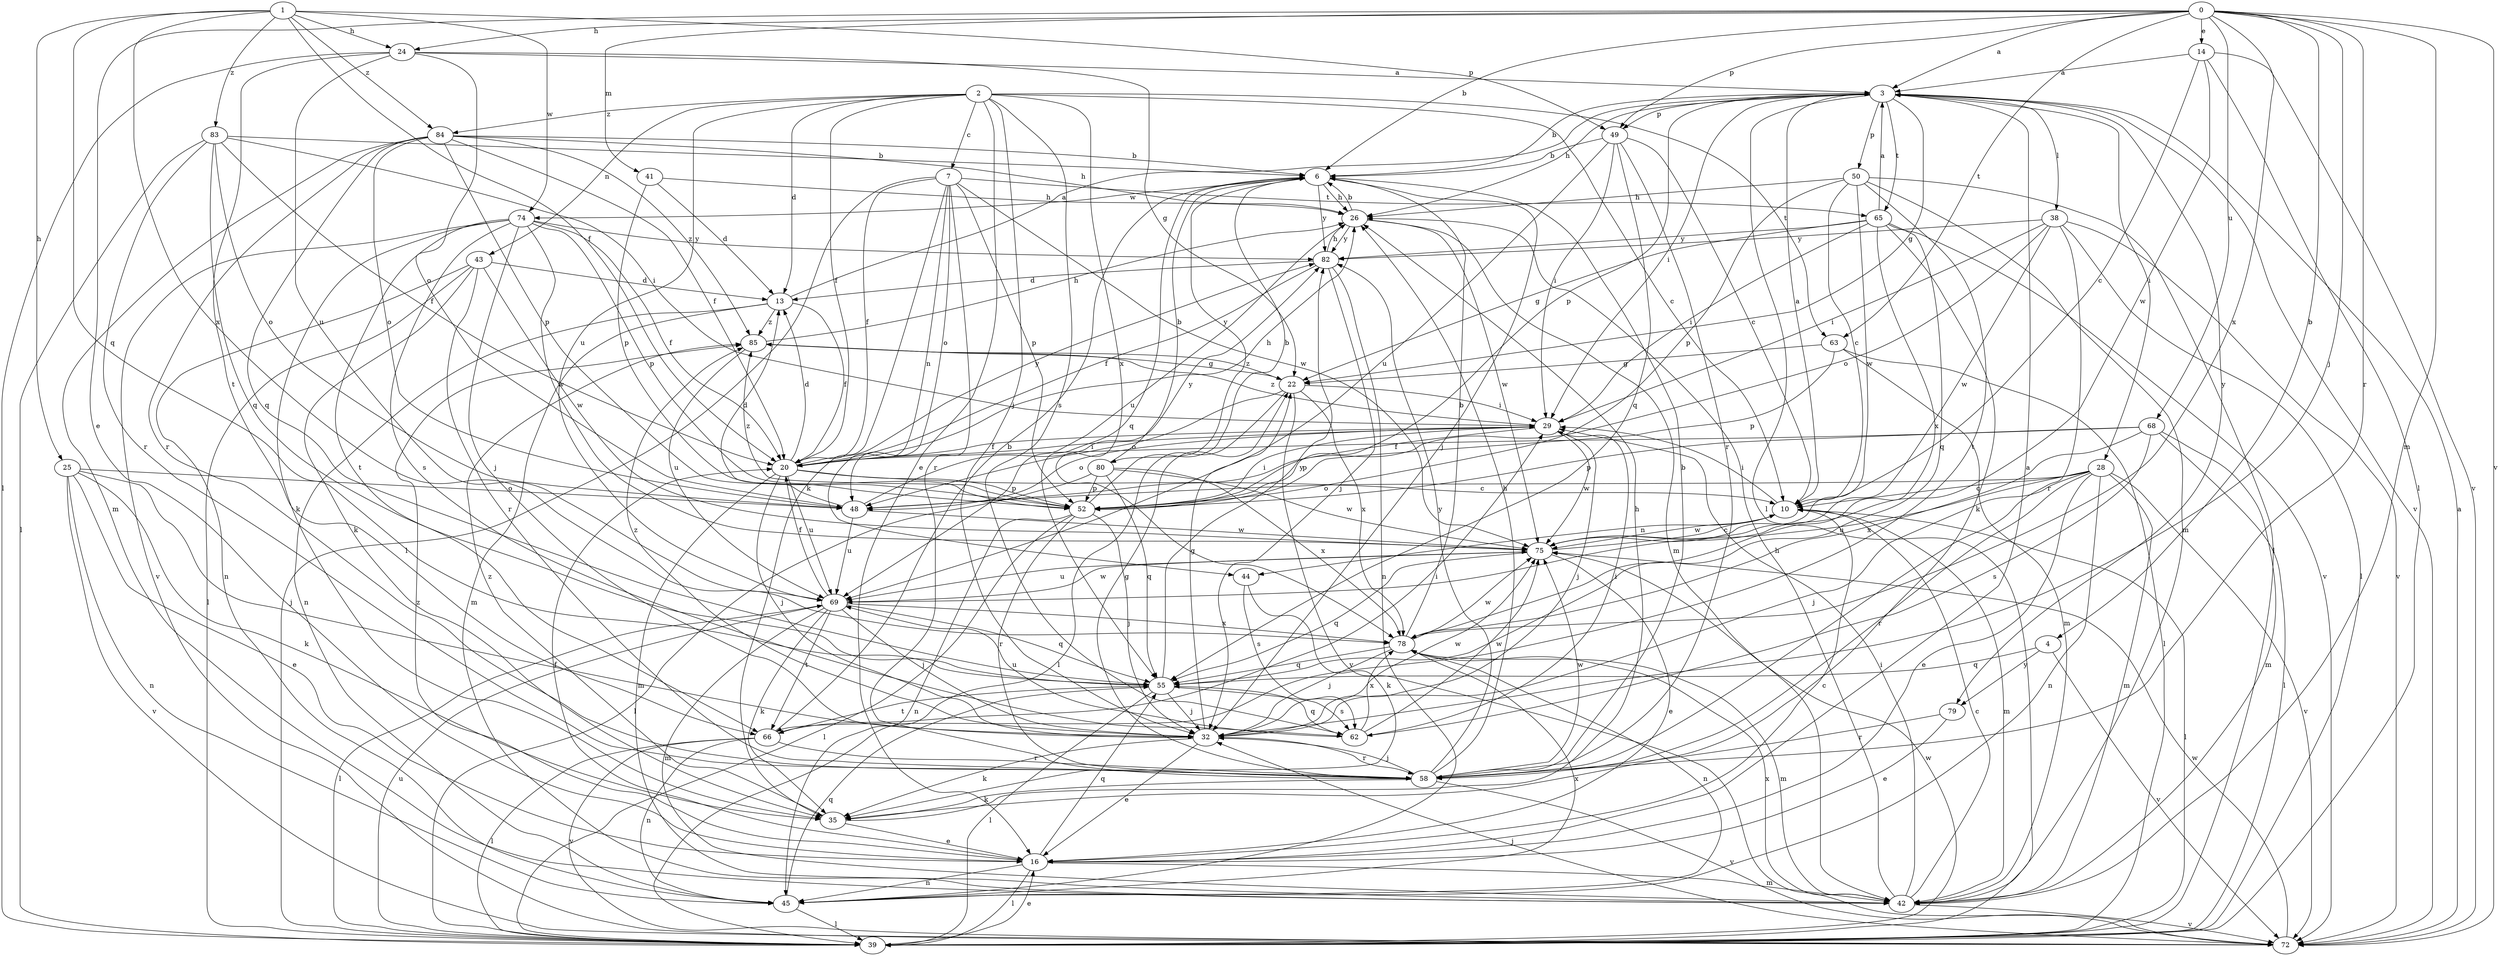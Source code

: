 strict digraph  {
0;
1;
2;
3;
4;
6;
7;
10;
13;
14;
16;
20;
22;
24;
25;
26;
28;
29;
32;
35;
38;
39;
41;
42;
43;
44;
45;
48;
49;
50;
52;
55;
58;
62;
63;
65;
66;
68;
69;
72;
74;
75;
78;
79;
80;
82;
83;
84;
85;
0 -> 3  [label=a];
0 -> 4  [label=b];
0 -> 6  [label=b];
0 -> 14  [label=e];
0 -> 16  [label=e];
0 -> 24  [label=h];
0 -> 32  [label=j];
0 -> 41  [label=m];
0 -> 42  [label=m];
0 -> 49  [label=p];
0 -> 58  [label=r];
0 -> 63  [label=t];
0 -> 68  [label=u];
0 -> 72  [label=v];
0 -> 78  [label=x];
1 -> 20  [label=f];
1 -> 24  [label=h];
1 -> 25  [label=h];
1 -> 49  [label=p];
1 -> 55  [label=q];
1 -> 74  [label=w];
1 -> 78  [label=x];
1 -> 83  [label=z];
1 -> 84  [label=z];
2 -> 7  [label=c];
2 -> 10  [label=c];
2 -> 13  [label=d];
2 -> 16  [label=e];
2 -> 20  [label=f];
2 -> 32  [label=j];
2 -> 43  [label=n];
2 -> 62  [label=s];
2 -> 63  [label=t];
2 -> 69  [label=u];
2 -> 78  [label=x];
2 -> 84  [label=z];
3 -> 6  [label=b];
3 -> 22  [label=g];
3 -> 26  [label=h];
3 -> 28  [label=i];
3 -> 29  [label=i];
3 -> 38  [label=l];
3 -> 39  [label=l];
3 -> 49  [label=p];
3 -> 50  [label=p];
3 -> 52  [label=p];
3 -> 65  [label=t];
3 -> 72  [label=v];
3 -> 79  [label=y];
4 -> 55  [label=q];
4 -> 72  [label=v];
4 -> 79  [label=y];
6 -> 26  [label=h];
6 -> 32  [label=j];
6 -> 55  [label=q];
6 -> 74  [label=w];
6 -> 80  [label=y];
6 -> 82  [label=y];
7 -> 20  [label=f];
7 -> 35  [label=k];
7 -> 39  [label=l];
7 -> 44  [label=n];
7 -> 48  [label=o];
7 -> 52  [label=p];
7 -> 58  [label=r];
7 -> 65  [label=t];
7 -> 75  [label=w];
10 -> 3  [label=a];
10 -> 29  [label=i];
10 -> 39  [label=l];
10 -> 42  [label=m];
10 -> 44  [label=n];
10 -> 75  [label=w];
13 -> 3  [label=a];
13 -> 20  [label=f];
13 -> 42  [label=m];
13 -> 45  [label=n];
13 -> 85  [label=z];
14 -> 3  [label=a];
14 -> 10  [label=c];
14 -> 39  [label=l];
14 -> 72  [label=v];
14 -> 75  [label=w];
16 -> 3  [label=a];
16 -> 10  [label=c];
16 -> 20  [label=f];
16 -> 39  [label=l];
16 -> 42  [label=m];
16 -> 45  [label=n];
16 -> 55  [label=q];
16 -> 85  [label=z];
20 -> 10  [label=c];
20 -> 13  [label=d];
20 -> 26  [label=h];
20 -> 29  [label=i];
20 -> 32  [label=j];
20 -> 42  [label=m];
20 -> 52  [label=p];
20 -> 69  [label=u];
20 -> 82  [label=y];
22 -> 29  [label=i];
22 -> 39  [label=l];
22 -> 48  [label=o];
22 -> 72  [label=v];
22 -> 78  [label=x];
22 -> 85  [label=z];
24 -> 3  [label=a];
24 -> 22  [label=g];
24 -> 39  [label=l];
24 -> 48  [label=o];
24 -> 66  [label=t];
24 -> 69  [label=u];
25 -> 16  [label=e];
25 -> 32  [label=j];
25 -> 35  [label=k];
25 -> 45  [label=n];
25 -> 48  [label=o];
25 -> 72  [label=v];
26 -> 6  [label=b];
26 -> 42  [label=m];
26 -> 69  [label=u];
26 -> 75  [label=w];
26 -> 82  [label=y];
28 -> 10  [label=c];
28 -> 16  [label=e];
28 -> 32  [label=j];
28 -> 42  [label=m];
28 -> 45  [label=n];
28 -> 48  [label=o];
28 -> 58  [label=r];
28 -> 69  [label=u];
28 -> 72  [label=v];
29 -> 20  [label=f];
29 -> 32  [label=j];
29 -> 48  [label=o];
29 -> 52  [label=p];
29 -> 75  [label=w];
29 -> 85  [label=z];
32 -> 16  [label=e];
32 -> 22  [label=g];
32 -> 35  [label=k];
32 -> 58  [label=r];
32 -> 75  [label=w];
32 -> 85  [label=z];
35 -> 16  [label=e];
35 -> 26  [label=h];
35 -> 85  [label=z];
38 -> 29  [label=i];
38 -> 39  [label=l];
38 -> 48  [label=o];
38 -> 58  [label=r];
38 -> 72  [label=v];
38 -> 75  [label=w];
38 -> 82  [label=y];
39 -> 16  [label=e];
39 -> 69  [label=u];
39 -> 75  [label=w];
41 -> 13  [label=d];
41 -> 26  [label=h];
41 -> 52  [label=p];
42 -> 10  [label=c];
42 -> 26  [label=h];
42 -> 29  [label=i];
42 -> 72  [label=v];
42 -> 78  [label=x];
43 -> 13  [label=d];
43 -> 35  [label=k];
43 -> 39  [label=l];
43 -> 45  [label=n];
43 -> 58  [label=r];
43 -> 75  [label=w];
44 -> 35  [label=k];
44 -> 62  [label=s];
45 -> 39  [label=l];
45 -> 55  [label=q];
45 -> 78  [label=x];
48 -> 13  [label=d];
48 -> 69  [label=u];
48 -> 75  [label=w];
48 -> 82  [label=y];
49 -> 6  [label=b];
49 -> 10  [label=c];
49 -> 29  [label=i];
49 -> 55  [label=q];
49 -> 58  [label=r];
49 -> 69  [label=u];
50 -> 10  [label=c];
50 -> 26  [label=h];
50 -> 39  [label=l];
50 -> 42  [label=m];
50 -> 52  [label=p];
50 -> 66  [label=t];
50 -> 75  [label=w];
52 -> 6  [label=b];
52 -> 29  [label=i];
52 -> 32  [label=j];
52 -> 39  [label=l];
52 -> 45  [label=n];
52 -> 58  [label=r];
52 -> 85  [label=z];
55 -> 32  [label=j];
55 -> 39  [label=l];
55 -> 62  [label=s];
55 -> 66  [label=t];
55 -> 82  [label=y];
58 -> 6  [label=b];
58 -> 22  [label=g];
58 -> 26  [label=h];
58 -> 32  [label=j];
58 -> 35  [label=k];
58 -> 72  [label=v];
58 -> 75  [label=w];
58 -> 82  [label=y];
62 -> 29  [label=i];
62 -> 55  [label=q];
62 -> 69  [label=u];
62 -> 75  [label=w];
62 -> 78  [label=x];
63 -> 22  [label=g];
63 -> 39  [label=l];
63 -> 42  [label=m];
63 -> 52  [label=p];
65 -> 3  [label=a];
65 -> 22  [label=g];
65 -> 29  [label=i];
65 -> 35  [label=k];
65 -> 55  [label=q];
65 -> 72  [label=v];
65 -> 78  [label=x];
65 -> 82  [label=y];
66 -> 6  [label=b];
66 -> 29  [label=i];
66 -> 39  [label=l];
66 -> 45  [label=n];
66 -> 58  [label=r];
66 -> 72  [label=v];
68 -> 20  [label=f];
68 -> 39  [label=l];
68 -> 42  [label=m];
68 -> 52  [label=p];
68 -> 62  [label=s];
68 -> 78  [label=x];
69 -> 20  [label=f];
69 -> 32  [label=j];
69 -> 35  [label=k];
69 -> 39  [label=l];
69 -> 42  [label=m];
69 -> 55  [label=q];
69 -> 66  [label=t];
69 -> 75  [label=w];
69 -> 78  [label=x];
72 -> 3  [label=a];
72 -> 32  [label=j];
72 -> 75  [label=w];
74 -> 20  [label=f];
74 -> 32  [label=j];
74 -> 35  [label=k];
74 -> 52  [label=p];
74 -> 62  [label=s];
74 -> 66  [label=t];
74 -> 72  [label=v];
74 -> 75  [label=w];
74 -> 82  [label=y];
75 -> 10  [label=c];
75 -> 16  [label=e];
75 -> 55  [label=q];
75 -> 69  [label=u];
78 -> 6  [label=b];
78 -> 32  [label=j];
78 -> 42  [label=m];
78 -> 45  [label=n];
78 -> 55  [label=q];
78 -> 75  [label=w];
79 -> 16  [label=e];
79 -> 58  [label=r];
80 -> 6  [label=b];
80 -> 39  [label=l];
80 -> 52  [label=p];
80 -> 55  [label=q];
80 -> 75  [label=w];
80 -> 78  [label=x];
82 -> 13  [label=d];
82 -> 20  [label=f];
82 -> 26  [label=h];
82 -> 32  [label=j];
82 -> 45  [label=n];
83 -> 6  [label=b];
83 -> 20  [label=f];
83 -> 29  [label=i];
83 -> 39  [label=l];
83 -> 48  [label=o];
83 -> 55  [label=q];
83 -> 58  [label=r];
84 -> 6  [label=b];
84 -> 20  [label=f];
84 -> 26  [label=h];
84 -> 42  [label=m];
84 -> 48  [label=o];
84 -> 52  [label=p];
84 -> 55  [label=q];
84 -> 58  [label=r];
84 -> 85  [label=z];
85 -> 22  [label=g];
85 -> 26  [label=h];
85 -> 69  [label=u];
}
